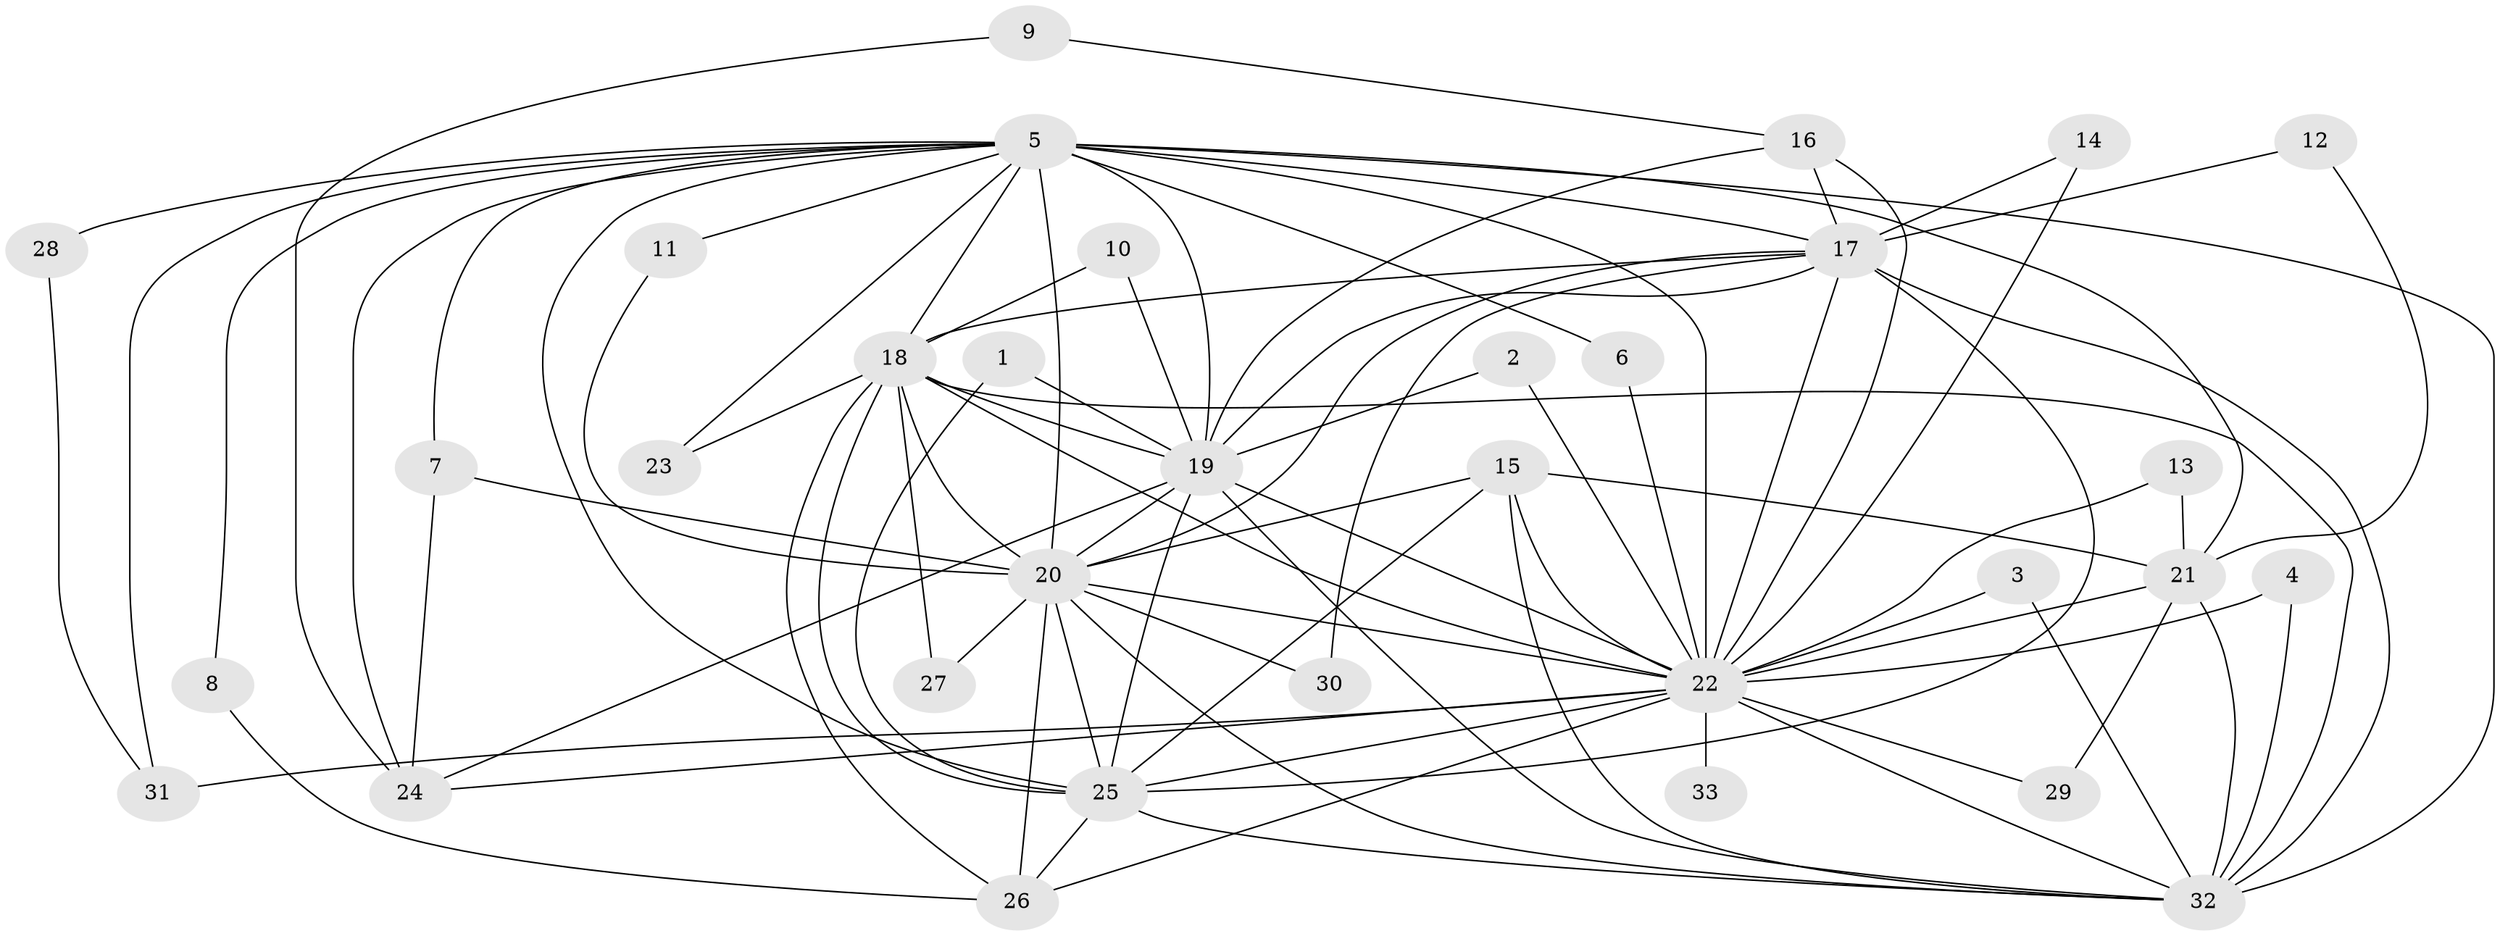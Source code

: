 // original degree distribution, {14: 0.03076923076923077, 20: 0.015384615384615385, 16: 0.03076923076923077, 17: 0.03076923076923077, 15: 0.03076923076923077, 24: 0.015384615384615385, 7: 0.03076923076923077, 3: 0.15384615384615385, 4: 0.09230769230769231, 2: 0.5692307692307692}
// Generated by graph-tools (version 1.1) at 2025/25/03/09/25 03:25:48]
// undirected, 33 vertices, 86 edges
graph export_dot {
graph [start="1"]
  node [color=gray90,style=filled];
  1;
  2;
  3;
  4;
  5;
  6;
  7;
  8;
  9;
  10;
  11;
  12;
  13;
  14;
  15;
  16;
  17;
  18;
  19;
  20;
  21;
  22;
  23;
  24;
  25;
  26;
  27;
  28;
  29;
  30;
  31;
  32;
  33;
  1 -- 19 [weight=1.0];
  1 -- 25 [weight=1.0];
  2 -- 19 [weight=1.0];
  2 -- 22 [weight=1.0];
  3 -- 22 [weight=1.0];
  3 -- 32 [weight=1.0];
  4 -- 22 [weight=2.0];
  4 -- 32 [weight=1.0];
  5 -- 6 [weight=1.0];
  5 -- 7 [weight=1.0];
  5 -- 8 [weight=1.0];
  5 -- 11 [weight=1.0];
  5 -- 17 [weight=2.0];
  5 -- 18 [weight=3.0];
  5 -- 19 [weight=4.0];
  5 -- 20 [weight=4.0];
  5 -- 21 [weight=1.0];
  5 -- 22 [weight=5.0];
  5 -- 23 [weight=1.0];
  5 -- 24 [weight=2.0];
  5 -- 25 [weight=2.0];
  5 -- 28 [weight=1.0];
  5 -- 31 [weight=1.0];
  5 -- 32 [weight=2.0];
  6 -- 22 [weight=1.0];
  7 -- 20 [weight=1.0];
  7 -- 24 [weight=1.0];
  8 -- 26 [weight=1.0];
  9 -- 16 [weight=1.0];
  9 -- 24 [weight=1.0];
  10 -- 18 [weight=1.0];
  10 -- 19 [weight=1.0];
  11 -- 20 [weight=1.0];
  12 -- 17 [weight=1.0];
  12 -- 21 [weight=1.0];
  13 -- 21 [weight=1.0];
  13 -- 22 [weight=1.0];
  14 -- 17 [weight=1.0];
  14 -- 22 [weight=1.0];
  15 -- 20 [weight=1.0];
  15 -- 21 [weight=1.0];
  15 -- 22 [weight=1.0];
  15 -- 25 [weight=1.0];
  15 -- 32 [weight=1.0];
  16 -- 17 [weight=1.0];
  16 -- 19 [weight=1.0];
  16 -- 22 [weight=1.0];
  17 -- 18 [weight=1.0];
  17 -- 19 [weight=1.0];
  17 -- 20 [weight=1.0];
  17 -- 22 [weight=3.0];
  17 -- 25 [weight=3.0];
  17 -- 30 [weight=1.0];
  17 -- 32 [weight=2.0];
  18 -- 19 [weight=2.0];
  18 -- 20 [weight=2.0];
  18 -- 22 [weight=2.0];
  18 -- 23 [weight=1.0];
  18 -- 25 [weight=2.0];
  18 -- 26 [weight=1.0];
  18 -- 27 [weight=1.0];
  18 -- 32 [weight=1.0];
  19 -- 20 [weight=1.0];
  19 -- 22 [weight=2.0];
  19 -- 24 [weight=1.0];
  19 -- 25 [weight=1.0];
  19 -- 32 [weight=1.0];
  20 -- 22 [weight=2.0];
  20 -- 25 [weight=1.0];
  20 -- 26 [weight=1.0];
  20 -- 27 [weight=1.0];
  20 -- 30 [weight=1.0];
  20 -- 32 [weight=1.0];
  21 -- 22 [weight=1.0];
  21 -- 29 [weight=1.0];
  21 -- 32 [weight=1.0];
  22 -- 24 [weight=2.0];
  22 -- 25 [weight=2.0];
  22 -- 26 [weight=1.0];
  22 -- 29 [weight=1.0];
  22 -- 31 [weight=2.0];
  22 -- 32 [weight=3.0];
  22 -- 33 [weight=2.0];
  25 -- 26 [weight=1.0];
  25 -- 32 [weight=1.0];
  28 -- 31 [weight=1.0];
}
